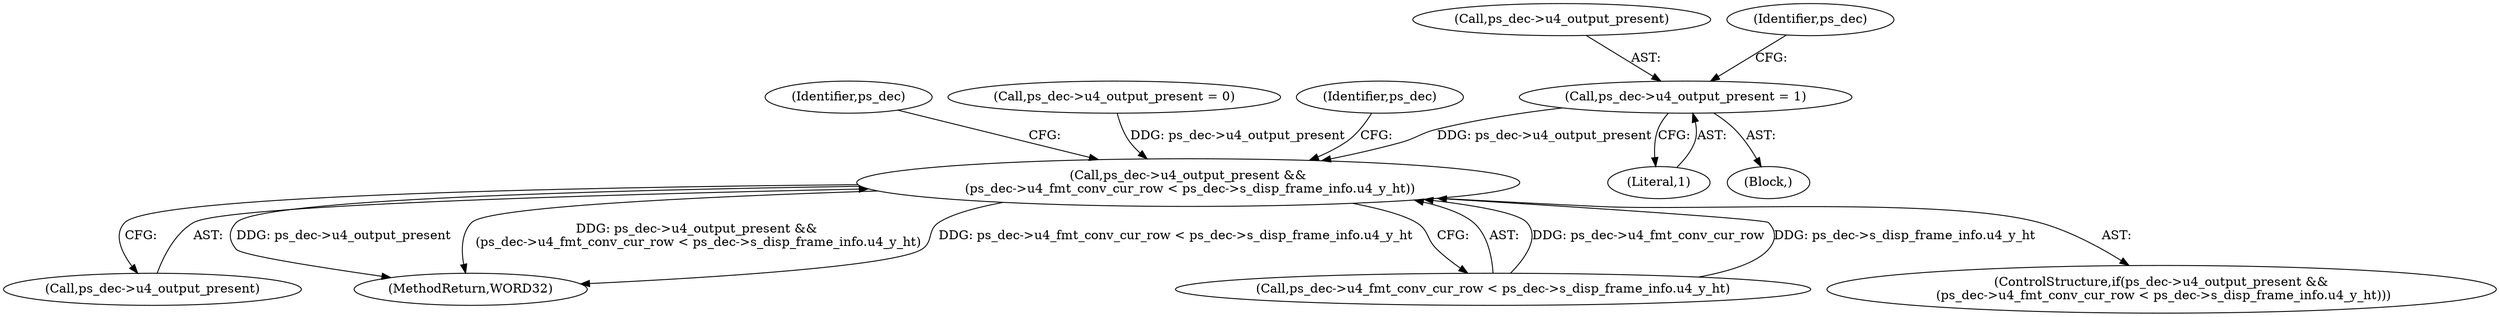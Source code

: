 digraph "0_Android_326fe991a4b7971e8aeaf4ac775491dd8abd85bb@pointer" {
"1002022" [label="(Call,ps_dec->u4_output_present = 1)"];
"1002031" [label="(Call,ps_dec->u4_output_present &&\n (ps_dec->u4_fmt_conv_cur_row < ps_dec->s_disp_frame_info.u4_y_ht))"];
"1002023" [label="(Call,ps_dec->u4_output_present)"];
"1002078" [label="(Identifier,ps_dec)"];
"1002028" [label="(Identifier,ps_dec)"];
"1002032" [label="(Call,ps_dec->u4_output_present)"];
"1002022" [label="(Call,ps_dec->u4_output_present = 1)"];
"1000337" [label="(Call,ps_dec->u4_output_present = 0)"];
"1002147" [label="(MethodReturn,WORD32)"];
"1002026" [label="(Literal,1)"];
"1002035" [label="(Call,ps_dec->u4_fmt_conv_cur_row < ps_dec->s_disp_frame_info.u4_y_ht)"];
"1002031" [label="(Call,ps_dec->u4_output_present &&\n (ps_dec->u4_fmt_conv_cur_row < ps_dec->s_disp_frame_info.u4_y_ht))"];
"1002016" [label="(Block,)"];
"1002030" [label="(ControlStructure,if(ps_dec->u4_output_present &&\n (ps_dec->u4_fmt_conv_cur_row < ps_dec->s_disp_frame_info.u4_y_ht)))"];
"1002047" [label="(Identifier,ps_dec)"];
"1002022" -> "1002016"  [label="AST: "];
"1002022" -> "1002026"  [label="CFG: "];
"1002023" -> "1002022"  [label="AST: "];
"1002026" -> "1002022"  [label="AST: "];
"1002028" -> "1002022"  [label="CFG: "];
"1002022" -> "1002031"  [label="DDG: ps_dec->u4_output_present"];
"1002031" -> "1002030"  [label="AST: "];
"1002031" -> "1002032"  [label="CFG: "];
"1002031" -> "1002035"  [label="CFG: "];
"1002032" -> "1002031"  [label="AST: "];
"1002035" -> "1002031"  [label="AST: "];
"1002047" -> "1002031"  [label="CFG: "];
"1002078" -> "1002031"  [label="CFG: "];
"1002031" -> "1002147"  [label="DDG: ps_dec->u4_output_present"];
"1002031" -> "1002147"  [label="DDG: ps_dec->u4_output_present &&\n (ps_dec->u4_fmt_conv_cur_row < ps_dec->s_disp_frame_info.u4_y_ht)"];
"1002031" -> "1002147"  [label="DDG: ps_dec->u4_fmt_conv_cur_row < ps_dec->s_disp_frame_info.u4_y_ht"];
"1000337" -> "1002031"  [label="DDG: ps_dec->u4_output_present"];
"1002035" -> "1002031"  [label="DDG: ps_dec->u4_fmt_conv_cur_row"];
"1002035" -> "1002031"  [label="DDG: ps_dec->s_disp_frame_info.u4_y_ht"];
}
